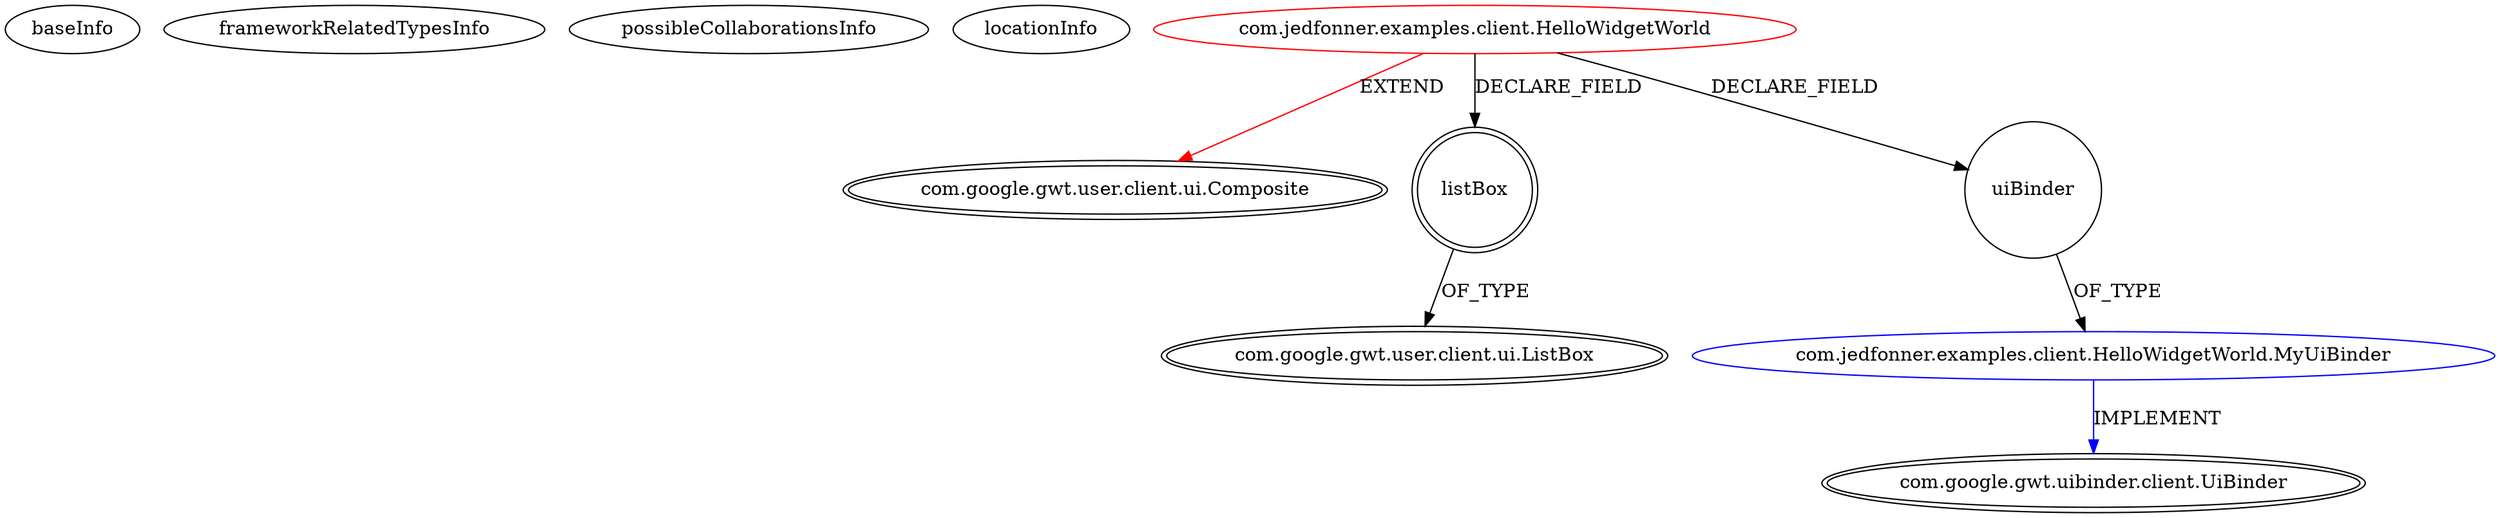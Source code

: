 digraph {
baseInfo[graphId=4714,category="extension_graph",isAnonymous=false,possibleRelation=true]
frameworkRelatedTypesInfo[0="com.google.gwt.user.client.ui.Composite"]
possibleCollaborationsInfo[0="4714~FIELD_DECLARATION-~com.google.gwt.user.client.ui.Composite ~com.google.gwt.uibinder.client.UiBinder ~false~false"]
locationInfo[projectName="yossren-UIBinderExample",filePath="/yossren-UIBinderExample/UIBinderExample-master/src/com/jedfonner/examples/client/HelloWidgetWorld.java",contextSignature="HelloWidgetWorld",graphId="4714"]
0[label="com.jedfonner.examples.client.HelloWidgetWorld",vertexType="ROOT_CLIENT_CLASS_DECLARATION",isFrameworkType=false,color=red]
1[label="com.google.gwt.user.client.ui.Composite",vertexType="FRAMEWORK_CLASS_TYPE",isFrameworkType=true,peripheries=2]
2[label="listBox",vertexType="FIELD_DECLARATION",isFrameworkType=true,peripheries=2,shape=circle]
3[label="com.google.gwt.user.client.ui.ListBox",vertexType="FRAMEWORK_CLASS_TYPE",isFrameworkType=true,peripheries=2]
4[label="uiBinder",vertexType="FIELD_DECLARATION",isFrameworkType=false,shape=circle]
5[label="com.jedfonner.examples.client.HelloWidgetWorld.MyUiBinder",vertexType="REFERENCE_CLIENT_CLASS_DECLARATION",isFrameworkType=false,color=blue]
6[label="com.google.gwt.uibinder.client.UiBinder",vertexType="FRAMEWORK_INTERFACE_TYPE",isFrameworkType=true,peripheries=2]
0->1[label="EXTEND",color=red]
0->2[label="DECLARE_FIELD"]
2->3[label="OF_TYPE"]
0->4[label="DECLARE_FIELD"]
5->6[label="IMPLEMENT",color=blue]
4->5[label="OF_TYPE"]
}
